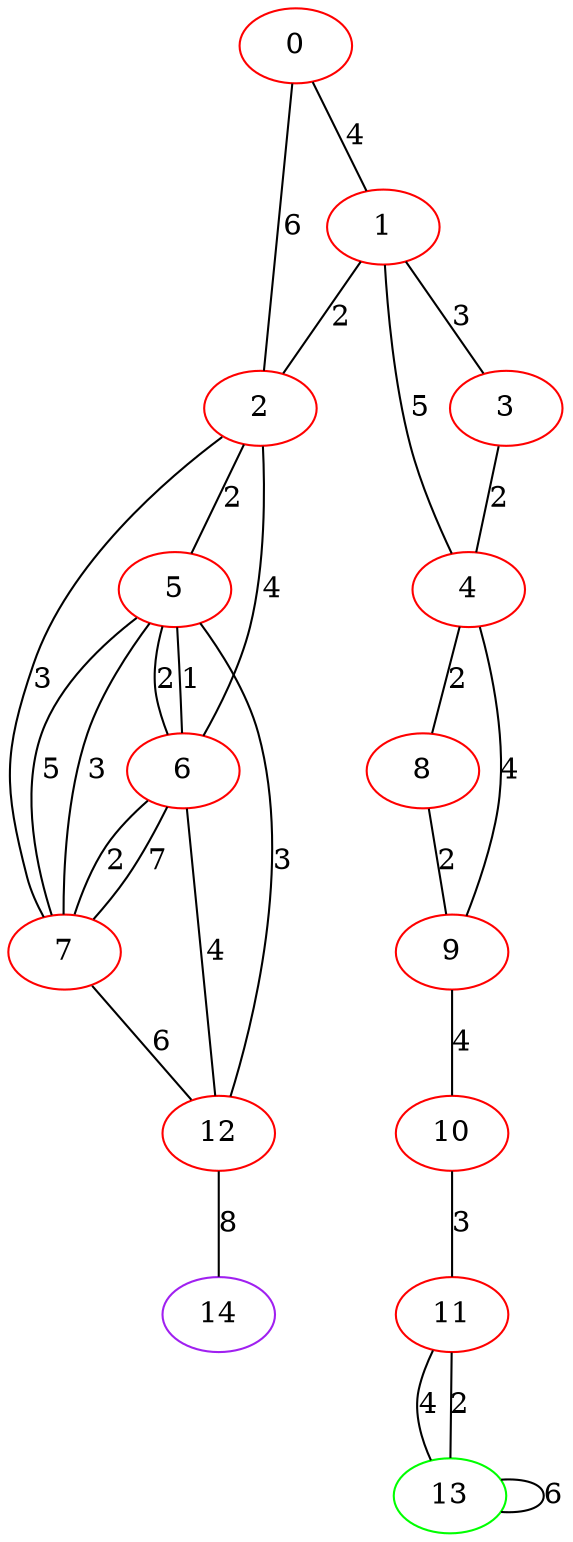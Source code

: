 graph "" {
0 [color=red, weight=1];
1 [color=red, weight=1];
2 [color=red, weight=1];
3 [color=red, weight=1];
4 [color=red, weight=1];
5 [color=red, weight=1];
6 [color=red, weight=1];
7 [color=red, weight=1];
8 [color=red, weight=1];
9 [color=red, weight=1];
10 [color=red, weight=1];
11 [color=red, weight=1];
12 [color=red, weight=1];
13 [color=green, weight=2];
14 [color=purple, weight=4];
0 -- 1  [key=0, label=4];
0 -- 2  [key=0, label=6];
1 -- 2  [key=0, label=2];
1 -- 3  [key=0, label=3];
1 -- 4  [key=0, label=5];
2 -- 5  [key=0, label=2];
2 -- 6  [key=0, label=4];
2 -- 7  [key=0, label=3];
3 -- 4  [key=0, label=2];
4 -- 8  [key=0, label=2];
4 -- 9  [key=0, label=4];
5 -- 12  [key=0, label=3];
5 -- 6  [key=0, label=1];
5 -- 6  [key=1, label=2];
5 -- 7  [key=0, label=3];
5 -- 7  [key=1, label=5];
6 -- 12  [key=0, label=4];
6 -- 7  [key=0, label=2];
6 -- 7  [key=1, label=7];
7 -- 12  [key=0, label=6];
8 -- 9  [key=0, label=2];
9 -- 10  [key=0, label=4];
10 -- 11  [key=0, label=3];
11 -- 13  [key=0, label=4];
11 -- 13  [key=1, label=2];
12 -- 14  [key=0, label=8];
13 -- 13  [key=0, label=6];
}

